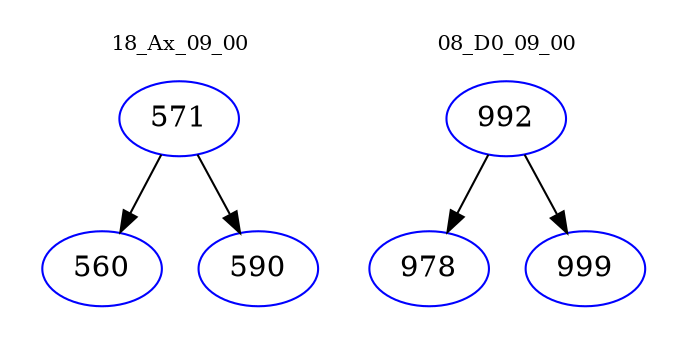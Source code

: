 digraph{
subgraph cluster_0 {
color = white
label = "18_Ax_09_00";
fontsize=10;
T0_571 [label="571", color="blue"]
T0_571 -> T0_560 [color="black"]
T0_560 [label="560", color="blue"]
T0_571 -> T0_590 [color="black"]
T0_590 [label="590", color="blue"]
}
subgraph cluster_1 {
color = white
label = "08_D0_09_00";
fontsize=10;
T1_992 [label="992", color="blue"]
T1_992 -> T1_978 [color="black"]
T1_978 [label="978", color="blue"]
T1_992 -> T1_999 [color="black"]
T1_999 [label="999", color="blue"]
}
}
